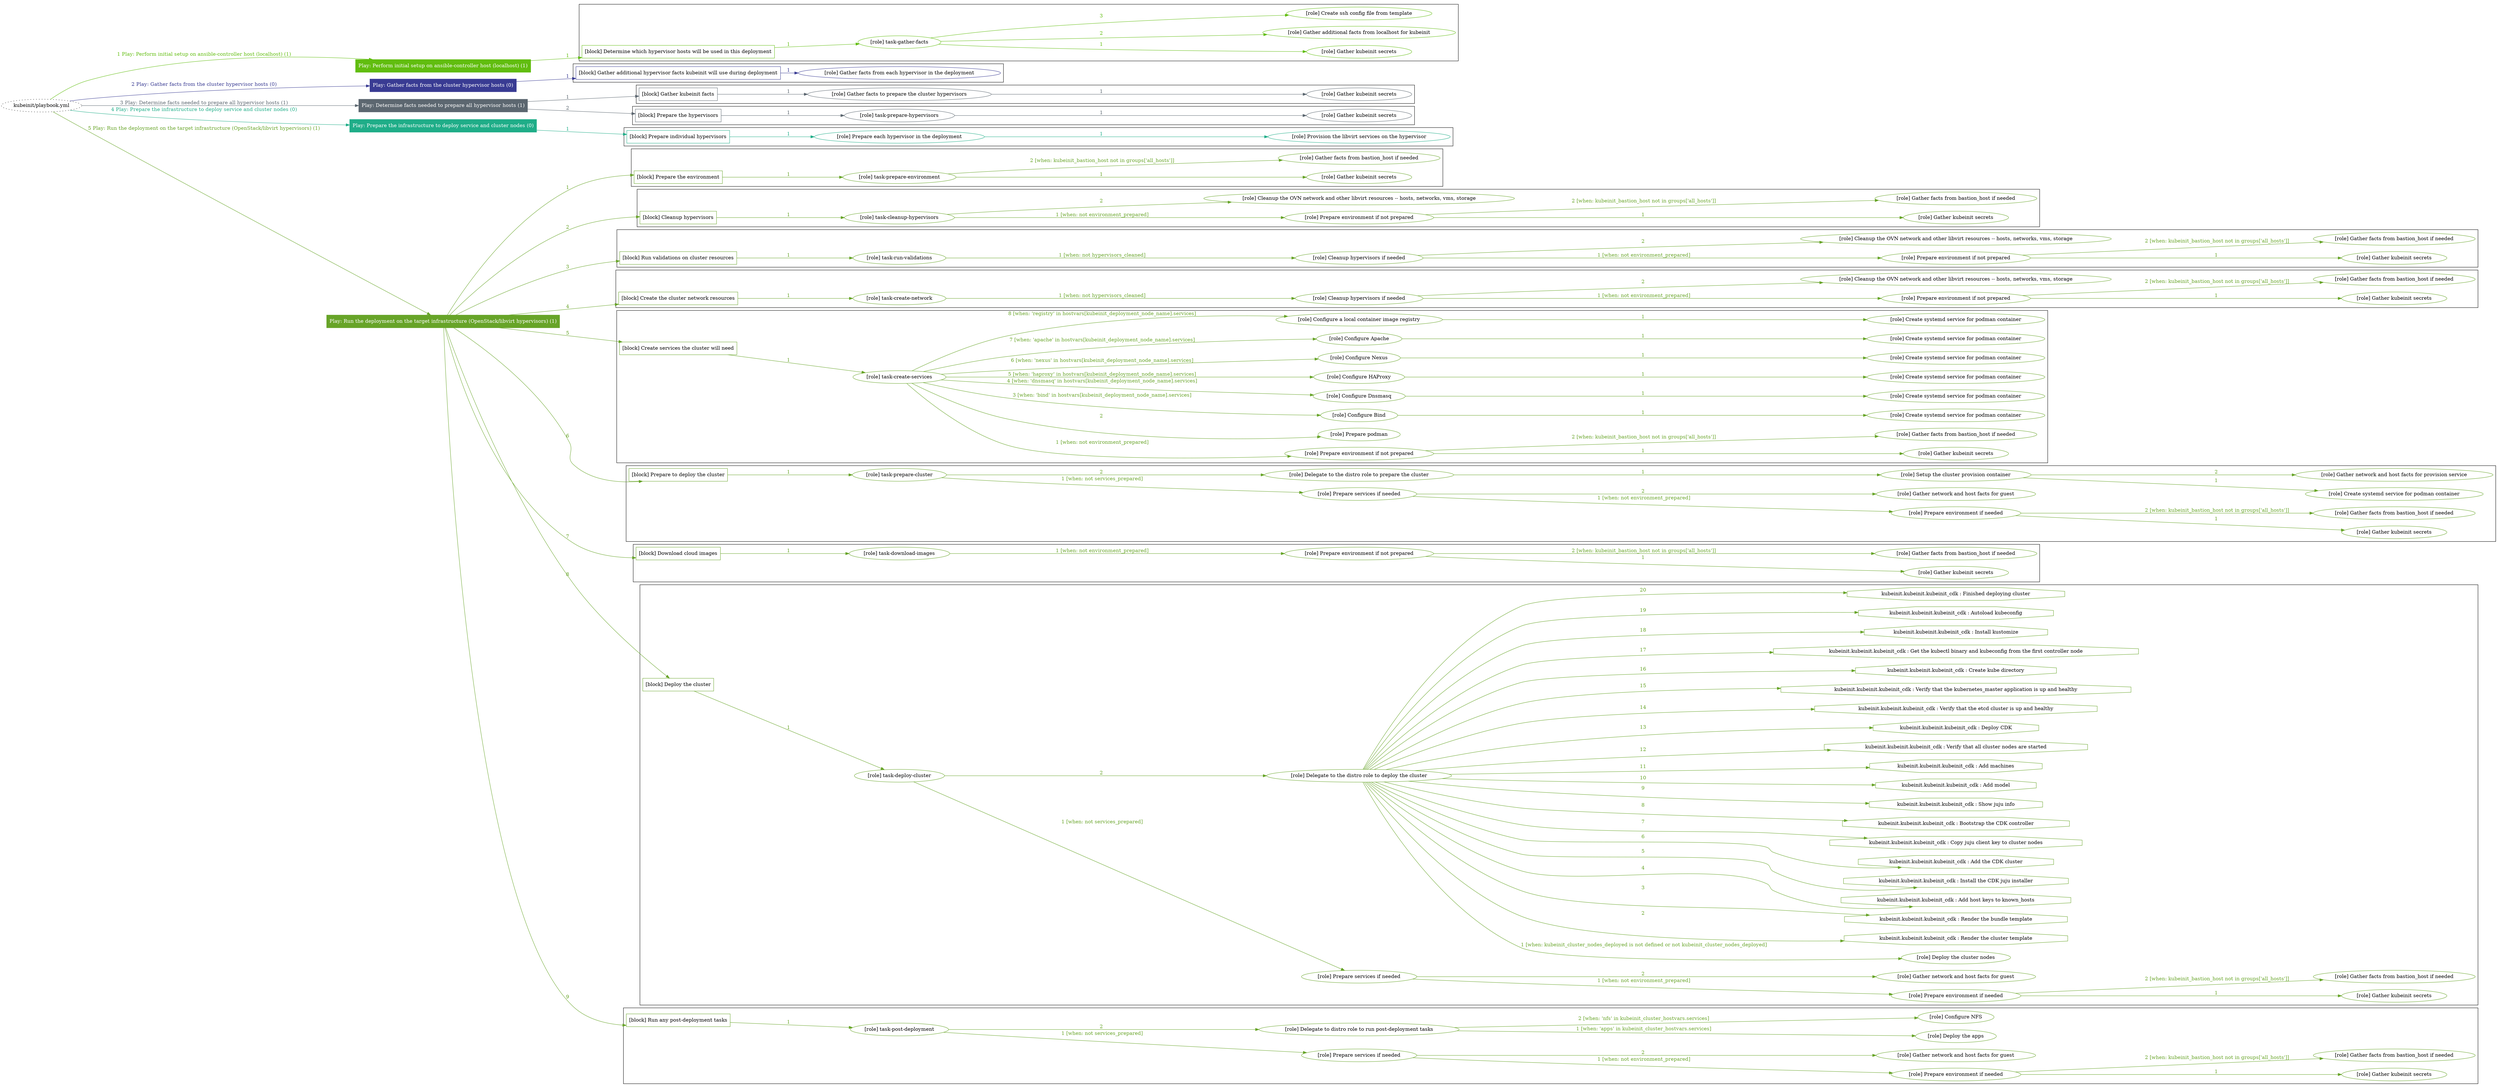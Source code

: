 digraph {
	graph [concentrate=true ordering=in rankdir=LR ratio=fill]
	edge [esep=5 sep=10]
	"kubeinit/playbook.yml" [URL="/home/runner/work/kubeinit/kubeinit/kubeinit/playbook.yml" id=playbook_b1f482ca style=dotted]
	"kubeinit/playbook.yml" -> play_529b85e9 [label="1 Play: Perform initial setup on ansible-controller host (localhost) (1)" color="#61bd0f" fontcolor="#61bd0f" id=edge_play_529b85e9 labeltooltip="1 Play: Perform initial setup on ansible-controller host (localhost) (1)" tooltip="1 Play: Perform initial setup on ansible-controller host (localhost) (1)"]
	subgraph "Play: Perform initial setup on ansible-controller host (localhost) (1)" {
		play_529b85e9 [label="Play: Perform initial setup on ansible-controller host (localhost) (1)" URL="/home/runner/work/kubeinit/kubeinit/kubeinit/playbook.yml" color="#61bd0f" fontcolor="#ffffff" id=play_529b85e9 shape=box style=filled tooltip=localhost]
		play_529b85e9 -> block_c9a9279d [label=1 color="#61bd0f" fontcolor="#61bd0f" id=edge_block_c9a9279d labeltooltip=1 tooltip=1]
		subgraph cluster_block_c9a9279d {
			block_c9a9279d [label="[block] Determine which hypervisor hosts will be used in this deployment" URL="/home/runner/work/kubeinit/kubeinit/kubeinit/playbook.yml" color="#61bd0f" id=block_c9a9279d labeltooltip="Determine which hypervisor hosts will be used in this deployment" shape=box tooltip="Determine which hypervisor hosts will be used in this deployment"]
			block_c9a9279d -> role_b0be522a [label="1 " color="#61bd0f" fontcolor="#61bd0f" id=edge_role_b0be522a labeltooltip="1 " tooltip="1 "]
			subgraph "task-gather-facts" {
				role_b0be522a [label="[role] task-gather-facts" URL="/home/runner/work/kubeinit/kubeinit/kubeinit/playbook.yml" color="#61bd0f" id=role_b0be522a tooltip="task-gather-facts"]
				role_b0be522a -> role_a48fb7fd [label="1 " color="#61bd0f" fontcolor="#61bd0f" id=edge_role_a48fb7fd labeltooltip="1 " tooltip="1 "]
				subgraph "Gather kubeinit secrets" {
					role_a48fb7fd [label="[role] Gather kubeinit secrets" URL="/home/runner/.ansible/collections/ansible_collections/kubeinit/kubeinit/roles/kubeinit_prepare/tasks/build_hypervisors_group.yml" color="#61bd0f" id=role_a48fb7fd tooltip="Gather kubeinit secrets"]
				}
				role_b0be522a -> role_1f427f35 [label="2 " color="#61bd0f" fontcolor="#61bd0f" id=edge_role_1f427f35 labeltooltip="2 " tooltip="2 "]
				subgraph "Gather additional facts from localhost for kubeinit" {
					role_1f427f35 [label="[role] Gather additional facts from localhost for kubeinit" URL="/home/runner/.ansible/collections/ansible_collections/kubeinit/kubeinit/roles/kubeinit_prepare/tasks/build_hypervisors_group.yml" color="#61bd0f" id=role_1f427f35 tooltip="Gather additional facts from localhost for kubeinit"]
				}
				role_b0be522a -> role_d031fb3b [label="3 " color="#61bd0f" fontcolor="#61bd0f" id=edge_role_d031fb3b labeltooltip="3 " tooltip="3 "]
				subgraph "Create ssh config file from template" {
					role_d031fb3b [label="[role] Create ssh config file from template" URL="/home/runner/.ansible/collections/ansible_collections/kubeinit/kubeinit/roles/kubeinit_prepare/tasks/build_hypervisors_group.yml" color="#61bd0f" id=role_d031fb3b tooltip="Create ssh config file from template"]
				}
			}
		}
	}
	"kubeinit/playbook.yml" -> play_37541278 [label="2 Play: Gather facts from the cluster hypervisor hosts (0)" color="#393b93" fontcolor="#393b93" id=edge_play_37541278 labeltooltip="2 Play: Gather facts from the cluster hypervisor hosts (0)" tooltip="2 Play: Gather facts from the cluster hypervisor hosts (0)"]
	subgraph "Play: Gather facts from the cluster hypervisor hosts (0)" {
		play_37541278 [label="Play: Gather facts from the cluster hypervisor hosts (0)" URL="/home/runner/work/kubeinit/kubeinit/kubeinit/playbook.yml" color="#393b93" fontcolor="#ffffff" id=play_37541278 shape=box style=filled tooltip="Play: Gather facts from the cluster hypervisor hosts (0)"]
		play_37541278 -> block_1da2644d [label=1 color="#393b93" fontcolor="#393b93" id=edge_block_1da2644d labeltooltip=1 tooltip=1]
		subgraph cluster_block_1da2644d {
			block_1da2644d [label="[block] Gather additional hypervisor facts kubeinit will use during deployment" URL="/home/runner/work/kubeinit/kubeinit/kubeinit/playbook.yml" color="#393b93" id=block_1da2644d labeltooltip="Gather additional hypervisor facts kubeinit will use during deployment" shape=box tooltip="Gather additional hypervisor facts kubeinit will use during deployment"]
			block_1da2644d -> role_ff528b87 [label="1 " color="#393b93" fontcolor="#393b93" id=edge_role_ff528b87 labeltooltip="1 " tooltip="1 "]
			subgraph "Gather facts from each hypervisor in the deployment" {
				role_ff528b87 [label="[role] Gather facts from each hypervisor in the deployment" URL="/home/runner/work/kubeinit/kubeinit/kubeinit/playbook.yml" color="#393b93" id=role_ff528b87 tooltip="Gather facts from each hypervisor in the deployment"]
			}
		}
	}
	"kubeinit/playbook.yml" -> play_90efcd3d [label="3 Play: Determine facts needed to prepare all hypervisor hosts (1)" color="#5c6770" fontcolor="#5c6770" id=edge_play_90efcd3d labeltooltip="3 Play: Determine facts needed to prepare all hypervisor hosts (1)" tooltip="3 Play: Determine facts needed to prepare all hypervisor hosts (1)"]
	subgraph "Play: Determine facts needed to prepare all hypervisor hosts (1)" {
		play_90efcd3d [label="Play: Determine facts needed to prepare all hypervisor hosts (1)" URL="/home/runner/work/kubeinit/kubeinit/kubeinit/playbook.yml" color="#5c6770" fontcolor="#ffffff" id=play_90efcd3d shape=box style=filled tooltip=localhost]
		play_90efcd3d -> block_74c53057 [label=1 color="#5c6770" fontcolor="#5c6770" id=edge_block_74c53057 labeltooltip=1 tooltip=1]
		subgraph cluster_block_74c53057 {
			block_74c53057 [label="[block] Gather kubeinit facts" URL="/home/runner/work/kubeinit/kubeinit/kubeinit/playbook.yml" color="#5c6770" id=block_74c53057 labeltooltip="Gather kubeinit facts" shape=box tooltip="Gather kubeinit facts"]
			block_74c53057 -> role_2ef4ea0a [label="1 " color="#5c6770" fontcolor="#5c6770" id=edge_role_2ef4ea0a labeltooltip="1 " tooltip="1 "]
			subgraph "Gather facts to prepare the cluster hypervisors" {
				role_2ef4ea0a [label="[role] Gather facts to prepare the cluster hypervisors" URL="/home/runner/work/kubeinit/kubeinit/kubeinit/playbook.yml" color="#5c6770" id=role_2ef4ea0a tooltip="Gather facts to prepare the cluster hypervisors"]
				role_2ef4ea0a -> role_bf9423e6 [label="1 " color="#5c6770" fontcolor="#5c6770" id=edge_role_bf9423e6 labeltooltip="1 " tooltip="1 "]
				subgraph "Gather kubeinit secrets" {
					role_bf9423e6 [label="[role] Gather kubeinit secrets" URL="/home/runner/.ansible/collections/ansible_collections/kubeinit/kubeinit/roles/kubeinit_prepare/tasks/gather_kubeinit_facts.yml" color="#5c6770" id=role_bf9423e6 tooltip="Gather kubeinit secrets"]
				}
			}
		}
		play_90efcd3d -> block_f46d2afd [label=2 color="#5c6770" fontcolor="#5c6770" id=edge_block_f46d2afd labeltooltip=2 tooltip=2]
		subgraph cluster_block_f46d2afd {
			block_f46d2afd [label="[block] Prepare the hypervisors" URL="/home/runner/work/kubeinit/kubeinit/kubeinit/playbook.yml" color="#5c6770" id=block_f46d2afd labeltooltip="Prepare the hypervisors" shape=box tooltip="Prepare the hypervisors"]
			block_f46d2afd -> role_92eb8a17 [label="1 " color="#5c6770" fontcolor="#5c6770" id=edge_role_92eb8a17 labeltooltip="1 " tooltip="1 "]
			subgraph "task-prepare-hypervisors" {
				role_92eb8a17 [label="[role] task-prepare-hypervisors" URL="/home/runner/work/kubeinit/kubeinit/kubeinit/playbook.yml" color="#5c6770" id=role_92eb8a17 tooltip="task-prepare-hypervisors"]
				role_92eb8a17 -> role_b67d1624 [label="1 " color="#5c6770" fontcolor="#5c6770" id=edge_role_b67d1624 labeltooltip="1 " tooltip="1 "]
				subgraph "Gather kubeinit secrets" {
					role_b67d1624 [label="[role] Gather kubeinit secrets" URL="/home/runner/.ansible/collections/ansible_collections/kubeinit/kubeinit/roles/kubeinit_prepare/tasks/gather_kubeinit_facts.yml" color="#5c6770" id=role_b67d1624 tooltip="Gather kubeinit secrets"]
				}
			}
		}
	}
	"kubeinit/playbook.yml" -> play_0de78743 [label="4 Play: Prepare the infrastructure to deploy service and cluster nodes (0)" color="#1fad88" fontcolor="#1fad88" id=edge_play_0de78743 labeltooltip="4 Play: Prepare the infrastructure to deploy service and cluster nodes (0)" tooltip="4 Play: Prepare the infrastructure to deploy service and cluster nodes (0)"]
	subgraph "Play: Prepare the infrastructure to deploy service and cluster nodes (0)" {
		play_0de78743 [label="Play: Prepare the infrastructure to deploy service and cluster nodes (0)" URL="/home/runner/work/kubeinit/kubeinit/kubeinit/playbook.yml" color="#1fad88" fontcolor="#ffffff" id=play_0de78743 shape=box style=filled tooltip="Play: Prepare the infrastructure to deploy service and cluster nodes (0)"]
		play_0de78743 -> block_9f61c01e [label=1 color="#1fad88" fontcolor="#1fad88" id=edge_block_9f61c01e labeltooltip=1 tooltip=1]
		subgraph cluster_block_9f61c01e {
			block_9f61c01e [label="[block] Prepare individual hypervisors" URL="/home/runner/work/kubeinit/kubeinit/kubeinit/playbook.yml" color="#1fad88" id=block_9f61c01e labeltooltip="Prepare individual hypervisors" shape=box tooltip="Prepare individual hypervisors"]
			block_9f61c01e -> role_8a307eeb [label="1 " color="#1fad88" fontcolor="#1fad88" id=edge_role_8a307eeb labeltooltip="1 " tooltip="1 "]
			subgraph "Prepare each hypervisor in the deployment" {
				role_8a307eeb [label="[role] Prepare each hypervisor in the deployment" URL="/home/runner/work/kubeinit/kubeinit/kubeinit/playbook.yml" color="#1fad88" id=role_8a307eeb tooltip="Prepare each hypervisor in the deployment"]
				role_8a307eeb -> role_68dceb8c [label="1 " color="#1fad88" fontcolor="#1fad88" id=edge_role_68dceb8c labeltooltip="1 " tooltip="1 "]
				subgraph "Provision the libvirt services on the hypervisor" {
					role_68dceb8c [label="[role] Provision the libvirt services on the hypervisor" URL="/home/runner/.ansible/collections/ansible_collections/kubeinit/kubeinit/roles/kubeinit_prepare/tasks/prepare_hypervisor.yml" color="#1fad88" id=role_68dceb8c tooltip="Provision the libvirt services on the hypervisor"]
				}
			}
		}
	}
	"kubeinit/playbook.yml" -> play_35aad659 [label="5 Play: Run the deployment on the target infrastructure (OpenStack/libvirt hypervisors) (1)" color="#67a428" fontcolor="#67a428" id=edge_play_35aad659 labeltooltip="5 Play: Run the deployment on the target infrastructure (OpenStack/libvirt hypervisors) (1)" tooltip="5 Play: Run the deployment on the target infrastructure (OpenStack/libvirt hypervisors) (1)"]
	subgraph "Play: Run the deployment on the target infrastructure (OpenStack/libvirt hypervisors) (1)" {
		play_35aad659 [label="Play: Run the deployment on the target infrastructure (OpenStack/libvirt hypervisors) (1)" URL="/home/runner/work/kubeinit/kubeinit/kubeinit/playbook.yml" color="#67a428" fontcolor="#ffffff" id=play_35aad659 shape=box style=filled tooltip=localhost]
		play_35aad659 -> block_08a2ca74 [label=1 color="#67a428" fontcolor="#67a428" id=edge_block_08a2ca74 labeltooltip=1 tooltip=1]
		subgraph cluster_block_08a2ca74 {
			block_08a2ca74 [label="[block] Prepare the environment" URL="/home/runner/work/kubeinit/kubeinit/kubeinit/playbook.yml" color="#67a428" id=block_08a2ca74 labeltooltip="Prepare the environment" shape=box tooltip="Prepare the environment"]
			block_08a2ca74 -> role_e4f06efc [label="1 " color="#67a428" fontcolor="#67a428" id=edge_role_e4f06efc labeltooltip="1 " tooltip="1 "]
			subgraph "task-prepare-environment" {
				role_e4f06efc [label="[role] task-prepare-environment" URL="/home/runner/work/kubeinit/kubeinit/kubeinit/playbook.yml" color="#67a428" id=role_e4f06efc tooltip="task-prepare-environment"]
				role_e4f06efc -> role_d631bd74 [label="1 " color="#67a428" fontcolor="#67a428" id=edge_role_d631bd74 labeltooltip="1 " tooltip="1 "]
				subgraph "Gather kubeinit secrets" {
					role_d631bd74 [label="[role] Gather kubeinit secrets" URL="/home/runner/.ansible/collections/ansible_collections/kubeinit/kubeinit/roles/kubeinit_prepare/tasks/gather_kubeinit_facts.yml" color="#67a428" id=role_d631bd74 tooltip="Gather kubeinit secrets"]
				}
				role_e4f06efc -> role_3037a48d [label="2 [when: kubeinit_bastion_host not in groups['all_hosts']]" color="#67a428" fontcolor="#67a428" id=edge_role_3037a48d labeltooltip="2 [when: kubeinit_bastion_host not in groups['all_hosts']]" tooltip="2 [when: kubeinit_bastion_host not in groups['all_hosts']]"]
				subgraph "Gather facts from bastion_host if needed" {
					role_3037a48d [label="[role] Gather facts from bastion_host if needed" URL="/home/runner/.ansible/collections/ansible_collections/kubeinit/kubeinit/roles/kubeinit_prepare/tasks/main.yml" color="#67a428" id=role_3037a48d tooltip="Gather facts from bastion_host if needed"]
				}
			}
		}
		play_35aad659 -> block_6735f17d [label=2 color="#67a428" fontcolor="#67a428" id=edge_block_6735f17d labeltooltip=2 tooltip=2]
		subgraph cluster_block_6735f17d {
			block_6735f17d [label="[block] Cleanup hypervisors" URL="/home/runner/work/kubeinit/kubeinit/kubeinit/playbook.yml" color="#67a428" id=block_6735f17d labeltooltip="Cleanup hypervisors" shape=box tooltip="Cleanup hypervisors"]
			block_6735f17d -> role_2b2150d5 [label="1 " color="#67a428" fontcolor="#67a428" id=edge_role_2b2150d5 labeltooltip="1 " tooltip="1 "]
			subgraph "task-cleanup-hypervisors" {
				role_2b2150d5 [label="[role] task-cleanup-hypervisors" URL="/home/runner/work/kubeinit/kubeinit/kubeinit/playbook.yml" color="#67a428" id=role_2b2150d5 tooltip="task-cleanup-hypervisors"]
				role_2b2150d5 -> role_3216d32f [label="1 [when: not environment_prepared]" color="#67a428" fontcolor="#67a428" id=edge_role_3216d32f labeltooltip="1 [when: not environment_prepared]" tooltip="1 [when: not environment_prepared]"]
				subgraph "Prepare environment if not prepared" {
					role_3216d32f [label="[role] Prepare environment if not prepared" URL="/home/runner/.ansible/collections/ansible_collections/kubeinit/kubeinit/roles/kubeinit_libvirt/tasks/cleanup_hypervisors.yml" color="#67a428" id=role_3216d32f tooltip="Prepare environment if not prepared"]
					role_3216d32f -> role_11c676b5 [label="1 " color="#67a428" fontcolor="#67a428" id=edge_role_11c676b5 labeltooltip="1 " tooltip="1 "]
					subgraph "Gather kubeinit secrets" {
						role_11c676b5 [label="[role] Gather kubeinit secrets" URL="/home/runner/.ansible/collections/ansible_collections/kubeinit/kubeinit/roles/kubeinit_prepare/tasks/gather_kubeinit_facts.yml" color="#67a428" id=role_11c676b5 tooltip="Gather kubeinit secrets"]
					}
					role_3216d32f -> role_ecde0081 [label="2 [when: kubeinit_bastion_host not in groups['all_hosts']]" color="#67a428" fontcolor="#67a428" id=edge_role_ecde0081 labeltooltip="2 [when: kubeinit_bastion_host not in groups['all_hosts']]" tooltip="2 [when: kubeinit_bastion_host not in groups['all_hosts']]"]
					subgraph "Gather facts from bastion_host if needed" {
						role_ecde0081 [label="[role] Gather facts from bastion_host if needed" URL="/home/runner/.ansible/collections/ansible_collections/kubeinit/kubeinit/roles/kubeinit_prepare/tasks/main.yml" color="#67a428" id=role_ecde0081 tooltip="Gather facts from bastion_host if needed"]
					}
				}
				role_2b2150d5 -> role_2e9f95d7 [label="2 " color="#67a428" fontcolor="#67a428" id=edge_role_2e9f95d7 labeltooltip="2 " tooltip="2 "]
				subgraph "Cleanup the OVN network and other libvirt resources -- hosts, networks, vms, storage" {
					role_2e9f95d7 [label="[role] Cleanup the OVN network and other libvirt resources -- hosts, networks, vms, storage" URL="/home/runner/.ansible/collections/ansible_collections/kubeinit/kubeinit/roles/kubeinit_libvirt/tasks/cleanup_hypervisors.yml" color="#67a428" id=role_2e9f95d7 tooltip="Cleanup the OVN network and other libvirt resources -- hosts, networks, vms, storage"]
				}
			}
		}
		play_35aad659 -> block_74ad3c52 [label=3 color="#67a428" fontcolor="#67a428" id=edge_block_74ad3c52 labeltooltip=3 tooltip=3]
		subgraph cluster_block_74ad3c52 {
			block_74ad3c52 [label="[block] Run validations on cluster resources" URL="/home/runner/work/kubeinit/kubeinit/kubeinit/playbook.yml" color="#67a428" id=block_74ad3c52 labeltooltip="Run validations on cluster resources" shape=box tooltip="Run validations on cluster resources"]
			block_74ad3c52 -> role_170830a4 [label="1 " color="#67a428" fontcolor="#67a428" id=edge_role_170830a4 labeltooltip="1 " tooltip="1 "]
			subgraph "task-run-validations" {
				role_170830a4 [label="[role] task-run-validations" URL="/home/runner/work/kubeinit/kubeinit/kubeinit/playbook.yml" color="#67a428" id=role_170830a4 tooltip="task-run-validations"]
				role_170830a4 -> role_7661c95a [label="1 [when: not hypervisors_cleaned]" color="#67a428" fontcolor="#67a428" id=edge_role_7661c95a labeltooltip="1 [when: not hypervisors_cleaned]" tooltip="1 [when: not hypervisors_cleaned]"]
				subgraph "Cleanup hypervisors if needed" {
					role_7661c95a [label="[role] Cleanup hypervisors if needed" URL="/home/runner/.ansible/collections/ansible_collections/kubeinit/kubeinit/roles/kubeinit_validations/tasks/main.yml" color="#67a428" id=role_7661c95a tooltip="Cleanup hypervisors if needed"]
					role_7661c95a -> role_c2fa5857 [label="1 [when: not environment_prepared]" color="#67a428" fontcolor="#67a428" id=edge_role_c2fa5857 labeltooltip="1 [when: not environment_prepared]" tooltip="1 [when: not environment_prepared]"]
					subgraph "Prepare environment if not prepared" {
						role_c2fa5857 [label="[role] Prepare environment if not prepared" URL="/home/runner/.ansible/collections/ansible_collections/kubeinit/kubeinit/roles/kubeinit_libvirt/tasks/cleanup_hypervisors.yml" color="#67a428" id=role_c2fa5857 tooltip="Prepare environment if not prepared"]
						role_c2fa5857 -> role_69290f30 [label="1 " color="#67a428" fontcolor="#67a428" id=edge_role_69290f30 labeltooltip="1 " tooltip="1 "]
						subgraph "Gather kubeinit secrets" {
							role_69290f30 [label="[role] Gather kubeinit secrets" URL="/home/runner/.ansible/collections/ansible_collections/kubeinit/kubeinit/roles/kubeinit_prepare/tasks/gather_kubeinit_facts.yml" color="#67a428" id=role_69290f30 tooltip="Gather kubeinit secrets"]
						}
						role_c2fa5857 -> role_788802f7 [label="2 [when: kubeinit_bastion_host not in groups['all_hosts']]" color="#67a428" fontcolor="#67a428" id=edge_role_788802f7 labeltooltip="2 [when: kubeinit_bastion_host not in groups['all_hosts']]" tooltip="2 [when: kubeinit_bastion_host not in groups['all_hosts']]"]
						subgraph "Gather facts from bastion_host if needed" {
							role_788802f7 [label="[role] Gather facts from bastion_host if needed" URL="/home/runner/.ansible/collections/ansible_collections/kubeinit/kubeinit/roles/kubeinit_prepare/tasks/main.yml" color="#67a428" id=role_788802f7 tooltip="Gather facts from bastion_host if needed"]
						}
					}
					role_7661c95a -> role_ce531793 [label="2 " color="#67a428" fontcolor="#67a428" id=edge_role_ce531793 labeltooltip="2 " tooltip="2 "]
					subgraph "Cleanup the OVN network and other libvirt resources -- hosts, networks, vms, storage" {
						role_ce531793 [label="[role] Cleanup the OVN network and other libvirt resources -- hosts, networks, vms, storage" URL="/home/runner/.ansible/collections/ansible_collections/kubeinit/kubeinit/roles/kubeinit_libvirt/tasks/cleanup_hypervisors.yml" color="#67a428" id=role_ce531793 tooltip="Cleanup the OVN network and other libvirt resources -- hosts, networks, vms, storage"]
					}
				}
			}
		}
		play_35aad659 -> block_16f76602 [label=4 color="#67a428" fontcolor="#67a428" id=edge_block_16f76602 labeltooltip=4 tooltip=4]
		subgraph cluster_block_16f76602 {
			block_16f76602 [label="[block] Create the cluster network resources" URL="/home/runner/work/kubeinit/kubeinit/kubeinit/playbook.yml" color="#67a428" id=block_16f76602 labeltooltip="Create the cluster network resources" shape=box tooltip="Create the cluster network resources"]
			block_16f76602 -> role_f29ab6e7 [label="1 " color="#67a428" fontcolor="#67a428" id=edge_role_f29ab6e7 labeltooltip="1 " tooltip="1 "]
			subgraph "task-create-network" {
				role_f29ab6e7 [label="[role] task-create-network" URL="/home/runner/work/kubeinit/kubeinit/kubeinit/playbook.yml" color="#67a428" id=role_f29ab6e7 tooltip="task-create-network"]
				role_f29ab6e7 -> role_02deb5b9 [label="1 [when: not hypervisors_cleaned]" color="#67a428" fontcolor="#67a428" id=edge_role_02deb5b9 labeltooltip="1 [when: not hypervisors_cleaned]" tooltip="1 [when: not hypervisors_cleaned]"]
				subgraph "Cleanup hypervisors if needed" {
					role_02deb5b9 [label="[role] Cleanup hypervisors if needed" URL="/home/runner/.ansible/collections/ansible_collections/kubeinit/kubeinit/roles/kubeinit_libvirt/tasks/create_network.yml" color="#67a428" id=role_02deb5b9 tooltip="Cleanup hypervisors if needed"]
					role_02deb5b9 -> role_0451feb0 [label="1 [when: not environment_prepared]" color="#67a428" fontcolor="#67a428" id=edge_role_0451feb0 labeltooltip="1 [when: not environment_prepared]" tooltip="1 [when: not environment_prepared]"]
					subgraph "Prepare environment if not prepared" {
						role_0451feb0 [label="[role] Prepare environment if not prepared" URL="/home/runner/.ansible/collections/ansible_collections/kubeinit/kubeinit/roles/kubeinit_libvirt/tasks/cleanup_hypervisors.yml" color="#67a428" id=role_0451feb0 tooltip="Prepare environment if not prepared"]
						role_0451feb0 -> role_262a1a42 [label="1 " color="#67a428" fontcolor="#67a428" id=edge_role_262a1a42 labeltooltip="1 " tooltip="1 "]
						subgraph "Gather kubeinit secrets" {
							role_262a1a42 [label="[role] Gather kubeinit secrets" URL="/home/runner/.ansible/collections/ansible_collections/kubeinit/kubeinit/roles/kubeinit_prepare/tasks/gather_kubeinit_facts.yml" color="#67a428" id=role_262a1a42 tooltip="Gather kubeinit secrets"]
						}
						role_0451feb0 -> role_9540198b [label="2 [when: kubeinit_bastion_host not in groups['all_hosts']]" color="#67a428" fontcolor="#67a428" id=edge_role_9540198b labeltooltip="2 [when: kubeinit_bastion_host not in groups['all_hosts']]" tooltip="2 [when: kubeinit_bastion_host not in groups['all_hosts']]"]
						subgraph "Gather facts from bastion_host if needed" {
							role_9540198b [label="[role] Gather facts from bastion_host if needed" URL="/home/runner/.ansible/collections/ansible_collections/kubeinit/kubeinit/roles/kubeinit_prepare/tasks/main.yml" color="#67a428" id=role_9540198b tooltip="Gather facts from bastion_host if needed"]
						}
					}
					role_02deb5b9 -> role_fece3ad2 [label="2 " color="#67a428" fontcolor="#67a428" id=edge_role_fece3ad2 labeltooltip="2 " tooltip="2 "]
					subgraph "Cleanup the OVN network and other libvirt resources -- hosts, networks, vms, storage" {
						role_fece3ad2 [label="[role] Cleanup the OVN network and other libvirt resources -- hosts, networks, vms, storage" URL="/home/runner/.ansible/collections/ansible_collections/kubeinit/kubeinit/roles/kubeinit_libvirt/tasks/cleanup_hypervisors.yml" color="#67a428" id=role_fece3ad2 tooltip="Cleanup the OVN network and other libvirt resources -- hosts, networks, vms, storage"]
					}
				}
			}
		}
		play_35aad659 -> block_c7767272 [label=5 color="#67a428" fontcolor="#67a428" id=edge_block_c7767272 labeltooltip=5 tooltip=5]
		subgraph cluster_block_c7767272 {
			block_c7767272 [label="[block] Create services the cluster will need" URL="/home/runner/work/kubeinit/kubeinit/kubeinit/playbook.yml" color="#67a428" id=block_c7767272 labeltooltip="Create services the cluster will need" shape=box tooltip="Create services the cluster will need"]
			block_c7767272 -> role_5261d73a [label="1 " color="#67a428" fontcolor="#67a428" id=edge_role_5261d73a labeltooltip="1 " tooltip="1 "]
			subgraph "task-create-services" {
				role_5261d73a [label="[role] task-create-services" URL="/home/runner/work/kubeinit/kubeinit/kubeinit/playbook.yml" color="#67a428" id=role_5261d73a tooltip="task-create-services"]
				role_5261d73a -> role_2c3f92c4 [label="1 [when: not environment_prepared]" color="#67a428" fontcolor="#67a428" id=edge_role_2c3f92c4 labeltooltip="1 [when: not environment_prepared]" tooltip="1 [when: not environment_prepared]"]
				subgraph "Prepare environment if not prepared" {
					role_2c3f92c4 [label="[role] Prepare environment if not prepared" URL="/home/runner/.ansible/collections/ansible_collections/kubeinit/kubeinit/roles/kubeinit_services/tasks/main.yml" color="#67a428" id=role_2c3f92c4 tooltip="Prepare environment if not prepared"]
					role_2c3f92c4 -> role_137c9fbf [label="1 " color="#67a428" fontcolor="#67a428" id=edge_role_137c9fbf labeltooltip="1 " tooltip="1 "]
					subgraph "Gather kubeinit secrets" {
						role_137c9fbf [label="[role] Gather kubeinit secrets" URL="/home/runner/.ansible/collections/ansible_collections/kubeinit/kubeinit/roles/kubeinit_prepare/tasks/gather_kubeinit_facts.yml" color="#67a428" id=role_137c9fbf tooltip="Gather kubeinit secrets"]
					}
					role_2c3f92c4 -> role_a92f6916 [label="2 [when: kubeinit_bastion_host not in groups['all_hosts']]" color="#67a428" fontcolor="#67a428" id=edge_role_a92f6916 labeltooltip="2 [when: kubeinit_bastion_host not in groups['all_hosts']]" tooltip="2 [when: kubeinit_bastion_host not in groups['all_hosts']]"]
					subgraph "Gather facts from bastion_host if needed" {
						role_a92f6916 [label="[role] Gather facts from bastion_host if needed" URL="/home/runner/.ansible/collections/ansible_collections/kubeinit/kubeinit/roles/kubeinit_prepare/tasks/main.yml" color="#67a428" id=role_a92f6916 tooltip="Gather facts from bastion_host if needed"]
					}
				}
				role_5261d73a -> role_737ce77f [label="2 " color="#67a428" fontcolor="#67a428" id=edge_role_737ce77f labeltooltip="2 " tooltip="2 "]
				subgraph "Prepare podman" {
					role_737ce77f [label="[role] Prepare podman" URL="/home/runner/.ansible/collections/ansible_collections/kubeinit/kubeinit/roles/kubeinit_services/tasks/00_create_service_pod.yml" color="#67a428" id=role_737ce77f tooltip="Prepare podman"]
				}
				role_5261d73a -> role_f81e51c0 [label="3 [when: 'bind' in hostvars[kubeinit_deployment_node_name].services]" color="#67a428" fontcolor="#67a428" id=edge_role_f81e51c0 labeltooltip="3 [when: 'bind' in hostvars[kubeinit_deployment_node_name].services]" tooltip="3 [when: 'bind' in hostvars[kubeinit_deployment_node_name].services]"]
				subgraph "Configure Bind" {
					role_f81e51c0 [label="[role] Configure Bind" URL="/home/runner/.ansible/collections/ansible_collections/kubeinit/kubeinit/roles/kubeinit_services/tasks/start_services_containers.yml" color="#67a428" id=role_f81e51c0 tooltip="Configure Bind"]
					role_f81e51c0 -> role_1d417e92 [label="1 " color="#67a428" fontcolor="#67a428" id=edge_role_1d417e92 labeltooltip="1 " tooltip="1 "]
					subgraph "Create systemd service for podman container" {
						role_1d417e92 [label="[role] Create systemd service for podman container" URL="/home/runner/.ansible/collections/ansible_collections/kubeinit/kubeinit/roles/kubeinit_bind/tasks/main.yml" color="#67a428" id=role_1d417e92 tooltip="Create systemd service for podman container"]
					}
				}
				role_5261d73a -> role_ae22930d [label="4 [when: 'dnsmasq' in hostvars[kubeinit_deployment_node_name].services]" color="#67a428" fontcolor="#67a428" id=edge_role_ae22930d labeltooltip="4 [when: 'dnsmasq' in hostvars[kubeinit_deployment_node_name].services]" tooltip="4 [when: 'dnsmasq' in hostvars[kubeinit_deployment_node_name].services]"]
				subgraph "Configure Dnsmasq" {
					role_ae22930d [label="[role] Configure Dnsmasq" URL="/home/runner/.ansible/collections/ansible_collections/kubeinit/kubeinit/roles/kubeinit_services/tasks/start_services_containers.yml" color="#67a428" id=role_ae22930d tooltip="Configure Dnsmasq"]
					role_ae22930d -> role_a7ba0f63 [label="1 " color="#67a428" fontcolor="#67a428" id=edge_role_a7ba0f63 labeltooltip="1 " tooltip="1 "]
					subgraph "Create systemd service for podman container" {
						role_a7ba0f63 [label="[role] Create systemd service for podman container" URL="/home/runner/.ansible/collections/ansible_collections/kubeinit/kubeinit/roles/kubeinit_dnsmasq/tasks/main.yml" color="#67a428" id=role_a7ba0f63 tooltip="Create systemd service for podman container"]
					}
				}
				role_5261d73a -> role_cb2e1500 [label="5 [when: 'haproxy' in hostvars[kubeinit_deployment_node_name].services]" color="#67a428" fontcolor="#67a428" id=edge_role_cb2e1500 labeltooltip="5 [when: 'haproxy' in hostvars[kubeinit_deployment_node_name].services]" tooltip="5 [when: 'haproxy' in hostvars[kubeinit_deployment_node_name].services]"]
				subgraph "Configure HAProxy" {
					role_cb2e1500 [label="[role] Configure HAProxy" URL="/home/runner/.ansible/collections/ansible_collections/kubeinit/kubeinit/roles/kubeinit_services/tasks/start_services_containers.yml" color="#67a428" id=role_cb2e1500 tooltip="Configure HAProxy"]
					role_cb2e1500 -> role_ce746696 [label="1 " color="#67a428" fontcolor="#67a428" id=edge_role_ce746696 labeltooltip="1 " tooltip="1 "]
					subgraph "Create systemd service for podman container" {
						role_ce746696 [label="[role] Create systemd service for podman container" URL="/home/runner/.ansible/collections/ansible_collections/kubeinit/kubeinit/roles/kubeinit_haproxy/tasks/main.yml" color="#67a428" id=role_ce746696 tooltip="Create systemd service for podman container"]
					}
				}
				role_5261d73a -> role_5ca498a6 [label="6 [when: 'nexus' in hostvars[kubeinit_deployment_node_name].services]" color="#67a428" fontcolor="#67a428" id=edge_role_5ca498a6 labeltooltip="6 [when: 'nexus' in hostvars[kubeinit_deployment_node_name].services]" tooltip="6 [when: 'nexus' in hostvars[kubeinit_deployment_node_name].services]"]
				subgraph "Configure Nexus" {
					role_5ca498a6 [label="[role] Configure Nexus" URL="/home/runner/.ansible/collections/ansible_collections/kubeinit/kubeinit/roles/kubeinit_services/tasks/start_services_containers.yml" color="#67a428" id=role_5ca498a6 tooltip="Configure Nexus"]
					role_5ca498a6 -> role_daab7d12 [label="1 " color="#67a428" fontcolor="#67a428" id=edge_role_daab7d12 labeltooltip="1 " tooltip="1 "]
					subgraph "Create systemd service for podman container" {
						role_daab7d12 [label="[role] Create systemd service for podman container" URL="/home/runner/.ansible/collections/ansible_collections/kubeinit/kubeinit/roles/kubeinit_nexus/tasks/main.yml" color="#67a428" id=role_daab7d12 tooltip="Create systemd service for podman container"]
					}
				}
				role_5261d73a -> role_2b60c507 [label="7 [when: 'apache' in hostvars[kubeinit_deployment_node_name].services]" color="#67a428" fontcolor="#67a428" id=edge_role_2b60c507 labeltooltip="7 [when: 'apache' in hostvars[kubeinit_deployment_node_name].services]" tooltip="7 [when: 'apache' in hostvars[kubeinit_deployment_node_name].services]"]
				subgraph "Configure Apache" {
					role_2b60c507 [label="[role] Configure Apache" URL="/home/runner/.ansible/collections/ansible_collections/kubeinit/kubeinit/roles/kubeinit_services/tasks/start_services_containers.yml" color="#67a428" id=role_2b60c507 tooltip="Configure Apache"]
					role_2b60c507 -> role_f383beda [label="1 " color="#67a428" fontcolor="#67a428" id=edge_role_f383beda labeltooltip="1 " tooltip="1 "]
					subgraph "Create systemd service for podman container" {
						role_f383beda [label="[role] Create systemd service for podman container" URL="/home/runner/.ansible/collections/ansible_collections/kubeinit/kubeinit/roles/kubeinit_apache/tasks/main.yml" color="#67a428" id=role_f383beda tooltip="Create systemd service for podman container"]
					}
				}
				role_5261d73a -> role_6cfb44e0 [label="8 [when: 'registry' in hostvars[kubeinit_deployment_node_name].services]" color="#67a428" fontcolor="#67a428" id=edge_role_6cfb44e0 labeltooltip="8 [when: 'registry' in hostvars[kubeinit_deployment_node_name].services]" tooltip="8 [when: 'registry' in hostvars[kubeinit_deployment_node_name].services]"]
				subgraph "Configure a local container image registry" {
					role_6cfb44e0 [label="[role] Configure a local container image registry" URL="/home/runner/.ansible/collections/ansible_collections/kubeinit/kubeinit/roles/kubeinit_services/tasks/start_services_containers.yml" color="#67a428" id=role_6cfb44e0 tooltip="Configure a local container image registry"]
					role_6cfb44e0 -> role_c79d8b4c [label="1 " color="#67a428" fontcolor="#67a428" id=edge_role_c79d8b4c labeltooltip="1 " tooltip="1 "]
					subgraph "Create systemd service for podman container" {
						role_c79d8b4c [label="[role] Create systemd service for podman container" URL="/home/runner/.ansible/collections/ansible_collections/kubeinit/kubeinit/roles/kubeinit_registry/tasks/main.yml" color="#67a428" id=role_c79d8b4c tooltip="Create systemd service for podman container"]
					}
				}
			}
		}
		play_35aad659 -> block_65676f52 [label=6 color="#67a428" fontcolor="#67a428" id=edge_block_65676f52 labeltooltip=6 tooltip=6]
		subgraph cluster_block_65676f52 {
			block_65676f52 [label="[block] Prepare to deploy the cluster" URL="/home/runner/work/kubeinit/kubeinit/kubeinit/playbook.yml" color="#67a428" id=block_65676f52 labeltooltip="Prepare to deploy the cluster" shape=box tooltip="Prepare to deploy the cluster"]
			block_65676f52 -> role_3f93d163 [label="1 " color="#67a428" fontcolor="#67a428" id=edge_role_3f93d163 labeltooltip="1 " tooltip="1 "]
			subgraph "task-prepare-cluster" {
				role_3f93d163 [label="[role] task-prepare-cluster" URL="/home/runner/work/kubeinit/kubeinit/kubeinit/playbook.yml" color="#67a428" id=role_3f93d163 tooltip="task-prepare-cluster"]
				role_3f93d163 -> role_c2c1e5c8 [label="1 [when: not services_prepared]" color="#67a428" fontcolor="#67a428" id=edge_role_c2c1e5c8 labeltooltip="1 [when: not services_prepared]" tooltip="1 [when: not services_prepared]"]
				subgraph "Prepare services if needed" {
					role_c2c1e5c8 [label="[role] Prepare services if needed" URL="/home/runner/.ansible/collections/ansible_collections/kubeinit/kubeinit/roles/kubeinit_prepare/tasks/prepare_cluster.yml" color="#67a428" id=role_c2c1e5c8 tooltip="Prepare services if needed"]
					role_c2c1e5c8 -> role_cde04ddc [label="1 [when: not environment_prepared]" color="#67a428" fontcolor="#67a428" id=edge_role_cde04ddc labeltooltip="1 [when: not environment_prepared]" tooltip="1 [when: not environment_prepared]"]
					subgraph "Prepare environment if needed" {
						role_cde04ddc [label="[role] Prepare environment if needed" URL="/home/runner/.ansible/collections/ansible_collections/kubeinit/kubeinit/roles/kubeinit_services/tasks/prepare_services.yml" color="#67a428" id=role_cde04ddc tooltip="Prepare environment if needed"]
						role_cde04ddc -> role_4462bc85 [label="1 " color="#67a428" fontcolor="#67a428" id=edge_role_4462bc85 labeltooltip="1 " tooltip="1 "]
						subgraph "Gather kubeinit secrets" {
							role_4462bc85 [label="[role] Gather kubeinit secrets" URL="/home/runner/.ansible/collections/ansible_collections/kubeinit/kubeinit/roles/kubeinit_prepare/tasks/gather_kubeinit_facts.yml" color="#67a428" id=role_4462bc85 tooltip="Gather kubeinit secrets"]
						}
						role_cde04ddc -> role_f383bb5c [label="2 [when: kubeinit_bastion_host not in groups['all_hosts']]" color="#67a428" fontcolor="#67a428" id=edge_role_f383bb5c labeltooltip="2 [when: kubeinit_bastion_host not in groups['all_hosts']]" tooltip="2 [when: kubeinit_bastion_host not in groups['all_hosts']]"]
						subgraph "Gather facts from bastion_host if needed" {
							role_f383bb5c [label="[role] Gather facts from bastion_host if needed" URL="/home/runner/.ansible/collections/ansible_collections/kubeinit/kubeinit/roles/kubeinit_prepare/tasks/main.yml" color="#67a428" id=role_f383bb5c tooltip="Gather facts from bastion_host if needed"]
						}
					}
					role_c2c1e5c8 -> role_e69a7a17 [label="2 " color="#67a428" fontcolor="#67a428" id=edge_role_e69a7a17 labeltooltip="2 " tooltip="2 "]
					subgraph "Gather network and host facts for guest" {
						role_e69a7a17 [label="[role] Gather network and host facts for guest" URL="/home/runner/.ansible/collections/ansible_collections/kubeinit/kubeinit/roles/kubeinit_services/tasks/prepare_services.yml" color="#67a428" id=role_e69a7a17 tooltip="Gather network and host facts for guest"]
					}
				}
				role_3f93d163 -> role_8f9b3082 [label="2 " color="#67a428" fontcolor="#67a428" id=edge_role_8f9b3082 labeltooltip="2 " tooltip="2 "]
				subgraph "Delegate to the distro role to prepare the cluster" {
					role_8f9b3082 [label="[role] Delegate to the distro role to prepare the cluster" URL="/home/runner/.ansible/collections/ansible_collections/kubeinit/kubeinit/roles/kubeinit_prepare/tasks/prepare_cluster.yml" color="#67a428" id=role_8f9b3082 tooltip="Delegate to the distro role to prepare the cluster"]
					role_8f9b3082 -> role_65780f8f [label="1 " color="#67a428" fontcolor="#67a428" id=edge_role_65780f8f labeltooltip="1 " tooltip="1 "]
					subgraph "Setup the cluster provision container" {
						role_65780f8f [label="[role] Setup the cluster provision container" URL="/home/runner/.ansible/collections/ansible_collections/kubeinit/kubeinit/roles/kubeinit_cdk/tasks/prepare_cluster.yml" color="#67a428" id=role_65780f8f tooltip="Setup the cluster provision container"]
						role_65780f8f -> role_58996dd2 [label="1 " color="#67a428" fontcolor="#67a428" id=edge_role_58996dd2 labeltooltip="1 " tooltip="1 "]
						subgraph "Create systemd service for podman container" {
							role_58996dd2 [label="[role] Create systemd service for podman container" URL="/home/runner/.ansible/collections/ansible_collections/kubeinit/kubeinit/roles/kubeinit_services/tasks/create_provision_container.yml" color="#67a428" id=role_58996dd2 tooltip="Create systemd service for podman container"]
						}
						role_65780f8f -> role_8eaa8f1f [label="2 " color="#67a428" fontcolor="#67a428" id=edge_role_8eaa8f1f labeltooltip="2 " tooltip="2 "]
						subgraph "Gather network and host facts for provision service" {
							role_8eaa8f1f [label="[role] Gather network and host facts for provision service" URL="/home/runner/.ansible/collections/ansible_collections/kubeinit/kubeinit/roles/kubeinit_services/tasks/create_provision_container.yml" color="#67a428" id=role_8eaa8f1f tooltip="Gather network and host facts for provision service"]
						}
					}
				}
			}
		}
		play_35aad659 -> block_137f16f6 [label=7 color="#67a428" fontcolor="#67a428" id=edge_block_137f16f6 labeltooltip=7 tooltip=7]
		subgraph cluster_block_137f16f6 {
			block_137f16f6 [label="[block] Download cloud images" URL="/home/runner/work/kubeinit/kubeinit/kubeinit/playbook.yml" color="#67a428" id=block_137f16f6 labeltooltip="Download cloud images" shape=box tooltip="Download cloud images"]
			block_137f16f6 -> role_f5f75ecc [label="1 " color="#67a428" fontcolor="#67a428" id=edge_role_f5f75ecc labeltooltip="1 " tooltip="1 "]
			subgraph "task-download-images" {
				role_f5f75ecc [label="[role] task-download-images" URL="/home/runner/work/kubeinit/kubeinit/kubeinit/playbook.yml" color="#67a428" id=role_f5f75ecc tooltip="task-download-images"]
				role_f5f75ecc -> role_1b7f3a06 [label="1 [when: not environment_prepared]" color="#67a428" fontcolor="#67a428" id=edge_role_1b7f3a06 labeltooltip="1 [when: not environment_prepared]" tooltip="1 [when: not environment_prepared]"]
				subgraph "Prepare environment if not prepared" {
					role_1b7f3a06 [label="[role] Prepare environment if not prepared" URL="/home/runner/.ansible/collections/ansible_collections/kubeinit/kubeinit/roles/kubeinit_libvirt/tasks/download_cloud_images.yml" color="#67a428" id=role_1b7f3a06 tooltip="Prepare environment if not prepared"]
					role_1b7f3a06 -> role_81fdbf8a [label="1 " color="#67a428" fontcolor="#67a428" id=edge_role_81fdbf8a labeltooltip="1 " tooltip="1 "]
					subgraph "Gather kubeinit secrets" {
						role_81fdbf8a [label="[role] Gather kubeinit secrets" URL="/home/runner/.ansible/collections/ansible_collections/kubeinit/kubeinit/roles/kubeinit_prepare/tasks/gather_kubeinit_facts.yml" color="#67a428" id=role_81fdbf8a tooltip="Gather kubeinit secrets"]
					}
					role_1b7f3a06 -> role_18f5fef0 [label="2 [when: kubeinit_bastion_host not in groups['all_hosts']]" color="#67a428" fontcolor="#67a428" id=edge_role_18f5fef0 labeltooltip="2 [when: kubeinit_bastion_host not in groups['all_hosts']]" tooltip="2 [when: kubeinit_bastion_host not in groups['all_hosts']]"]
					subgraph "Gather facts from bastion_host if needed" {
						role_18f5fef0 [label="[role] Gather facts from bastion_host if needed" URL="/home/runner/.ansible/collections/ansible_collections/kubeinit/kubeinit/roles/kubeinit_prepare/tasks/main.yml" color="#67a428" id=role_18f5fef0 tooltip="Gather facts from bastion_host if needed"]
					}
				}
			}
		}
		play_35aad659 -> block_208f84f5 [label=8 color="#67a428" fontcolor="#67a428" id=edge_block_208f84f5 labeltooltip=8 tooltip=8]
		subgraph cluster_block_208f84f5 {
			block_208f84f5 [label="[block] Deploy the cluster" URL="/home/runner/work/kubeinit/kubeinit/kubeinit/playbook.yml" color="#67a428" id=block_208f84f5 labeltooltip="Deploy the cluster" shape=box tooltip="Deploy the cluster"]
			block_208f84f5 -> role_8fc8c679 [label="1 " color="#67a428" fontcolor="#67a428" id=edge_role_8fc8c679 labeltooltip="1 " tooltip="1 "]
			subgraph "task-deploy-cluster" {
				role_8fc8c679 [label="[role] task-deploy-cluster" URL="/home/runner/work/kubeinit/kubeinit/kubeinit/playbook.yml" color="#67a428" id=role_8fc8c679 tooltip="task-deploy-cluster"]
				role_8fc8c679 -> role_ecfaf1f1 [label="1 [when: not services_prepared]" color="#67a428" fontcolor="#67a428" id=edge_role_ecfaf1f1 labeltooltip="1 [when: not services_prepared]" tooltip="1 [when: not services_prepared]"]
				subgraph "Prepare services if needed" {
					role_ecfaf1f1 [label="[role] Prepare services if needed" URL="/home/runner/.ansible/collections/ansible_collections/kubeinit/kubeinit/roles/kubeinit_prepare/tasks/deploy_cluster.yml" color="#67a428" id=role_ecfaf1f1 tooltip="Prepare services if needed"]
					role_ecfaf1f1 -> role_607d57c4 [label="1 [when: not environment_prepared]" color="#67a428" fontcolor="#67a428" id=edge_role_607d57c4 labeltooltip="1 [when: not environment_prepared]" tooltip="1 [when: not environment_prepared]"]
					subgraph "Prepare environment if needed" {
						role_607d57c4 [label="[role] Prepare environment if needed" URL="/home/runner/.ansible/collections/ansible_collections/kubeinit/kubeinit/roles/kubeinit_services/tasks/prepare_services.yml" color="#67a428" id=role_607d57c4 tooltip="Prepare environment if needed"]
						role_607d57c4 -> role_e86e31b5 [label="1 " color="#67a428" fontcolor="#67a428" id=edge_role_e86e31b5 labeltooltip="1 " tooltip="1 "]
						subgraph "Gather kubeinit secrets" {
							role_e86e31b5 [label="[role] Gather kubeinit secrets" URL="/home/runner/.ansible/collections/ansible_collections/kubeinit/kubeinit/roles/kubeinit_prepare/tasks/gather_kubeinit_facts.yml" color="#67a428" id=role_e86e31b5 tooltip="Gather kubeinit secrets"]
						}
						role_607d57c4 -> role_f67a7b41 [label="2 [when: kubeinit_bastion_host not in groups['all_hosts']]" color="#67a428" fontcolor="#67a428" id=edge_role_f67a7b41 labeltooltip="2 [when: kubeinit_bastion_host not in groups['all_hosts']]" tooltip="2 [when: kubeinit_bastion_host not in groups['all_hosts']]"]
						subgraph "Gather facts from bastion_host if needed" {
							role_f67a7b41 [label="[role] Gather facts from bastion_host if needed" URL="/home/runner/.ansible/collections/ansible_collections/kubeinit/kubeinit/roles/kubeinit_prepare/tasks/main.yml" color="#67a428" id=role_f67a7b41 tooltip="Gather facts from bastion_host if needed"]
						}
					}
					role_ecfaf1f1 -> role_8f3c2885 [label="2 " color="#67a428" fontcolor="#67a428" id=edge_role_8f3c2885 labeltooltip="2 " tooltip="2 "]
					subgraph "Gather network and host facts for guest" {
						role_8f3c2885 [label="[role] Gather network and host facts for guest" URL="/home/runner/.ansible/collections/ansible_collections/kubeinit/kubeinit/roles/kubeinit_services/tasks/prepare_services.yml" color="#67a428" id=role_8f3c2885 tooltip="Gather network and host facts for guest"]
					}
				}
				role_8fc8c679 -> role_1867a441 [label="2 " color="#67a428" fontcolor="#67a428" id=edge_role_1867a441 labeltooltip="2 " tooltip="2 "]
				subgraph "Delegate to the distro role to deploy the cluster" {
					role_1867a441 [label="[role] Delegate to the distro role to deploy the cluster" URL="/home/runner/.ansible/collections/ansible_collections/kubeinit/kubeinit/roles/kubeinit_prepare/tasks/deploy_cluster.yml" color="#67a428" id=role_1867a441 tooltip="Delegate to the distro role to deploy the cluster"]
					role_1867a441 -> role_40825725 [label="1 [when: kubeinit_cluster_nodes_deployed is not defined or not kubeinit_cluster_nodes_deployed]" color="#67a428" fontcolor="#67a428" id=edge_role_40825725 labeltooltip="1 [when: kubeinit_cluster_nodes_deployed is not defined or not kubeinit_cluster_nodes_deployed]" tooltip="1 [when: kubeinit_cluster_nodes_deployed is not defined or not kubeinit_cluster_nodes_deployed]"]
					subgraph "Deploy the cluster nodes" {
						role_40825725 [label="[role] Deploy the cluster nodes" URL="/home/runner/.ansible/collections/ansible_collections/kubeinit/kubeinit/roles/kubeinit_cdk/tasks/main.yml" color="#67a428" id=role_40825725 tooltip="Deploy the cluster nodes"]
					}
					task_fa37ecd0 [label="kubeinit.kubeinit.kubeinit_cdk : Render the cluster template" URL="/home/runner/.ansible/collections/ansible_collections/kubeinit/kubeinit/roles/kubeinit_cdk/tasks/main.yml" color="#67a428" id=task_fa37ecd0 shape=octagon tooltip="kubeinit.kubeinit.kubeinit_cdk : Render the cluster template"]
					role_1867a441 -> task_fa37ecd0 [label="2 " color="#67a428" fontcolor="#67a428" id=edge_task_fa37ecd0 labeltooltip="2 " tooltip="2 "]
					task_44def7a3 [label="kubeinit.kubeinit.kubeinit_cdk : Render the bundle template" URL="/home/runner/.ansible/collections/ansible_collections/kubeinit/kubeinit/roles/kubeinit_cdk/tasks/main.yml" color="#67a428" id=task_44def7a3 shape=octagon tooltip="kubeinit.kubeinit.kubeinit_cdk : Render the bundle template"]
					role_1867a441 -> task_44def7a3 [label="3 " color="#67a428" fontcolor="#67a428" id=edge_task_44def7a3 labeltooltip="3 " tooltip="3 "]
					task_c31f1d9b [label="kubeinit.kubeinit.kubeinit_cdk : Add host keys to known_hosts" URL="/home/runner/.ansible/collections/ansible_collections/kubeinit/kubeinit/roles/kubeinit_cdk/tasks/main.yml" color="#67a428" id=task_c31f1d9b shape=octagon tooltip="kubeinit.kubeinit.kubeinit_cdk : Add host keys to known_hosts"]
					role_1867a441 -> task_c31f1d9b [label="4 " color="#67a428" fontcolor="#67a428" id=edge_task_c31f1d9b labeltooltip="4 " tooltip="4 "]
					task_4c41dbb3 [label="kubeinit.kubeinit.kubeinit_cdk : Install the CDK juju installer" URL="/home/runner/.ansible/collections/ansible_collections/kubeinit/kubeinit/roles/kubeinit_cdk/tasks/main.yml" color="#67a428" id=task_4c41dbb3 shape=octagon tooltip="kubeinit.kubeinit.kubeinit_cdk : Install the CDK juju installer"]
					role_1867a441 -> task_4c41dbb3 [label="5 " color="#67a428" fontcolor="#67a428" id=edge_task_4c41dbb3 labeltooltip="5 " tooltip="5 "]
					task_952b7062 [label="kubeinit.kubeinit.kubeinit_cdk : Add the CDK cluster" URL="/home/runner/.ansible/collections/ansible_collections/kubeinit/kubeinit/roles/kubeinit_cdk/tasks/main.yml" color="#67a428" id=task_952b7062 shape=octagon tooltip="kubeinit.kubeinit.kubeinit_cdk : Add the CDK cluster"]
					role_1867a441 -> task_952b7062 [label="6 " color="#67a428" fontcolor="#67a428" id=edge_task_952b7062 labeltooltip="6 " tooltip="6 "]
					task_646d6c33 [label="kubeinit.kubeinit.kubeinit_cdk : Copy juju client key to cluster nodes" URL="/home/runner/.ansible/collections/ansible_collections/kubeinit/kubeinit/roles/kubeinit_cdk/tasks/main.yml" color="#67a428" id=task_646d6c33 shape=octagon tooltip="kubeinit.kubeinit.kubeinit_cdk : Copy juju client key to cluster nodes"]
					role_1867a441 -> task_646d6c33 [label="7 " color="#67a428" fontcolor="#67a428" id=edge_task_646d6c33 labeltooltip="7 " tooltip="7 "]
					task_6e2b1874 [label="kubeinit.kubeinit.kubeinit_cdk : Bootstrap the CDK controller" URL="/home/runner/.ansible/collections/ansible_collections/kubeinit/kubeinit/roles/kubeinit_cdk/tasks/main.yml" color="#67a428" id=task_6e2b1874 shape=octagon tooltip="kubeinit.kubeinit.kubeinit_cdk : Bootstrap the CDK controller"]
					role_1867a441 -> task_6e2b1874 [label="8 " color="#67a428" fontcolor="#67a428" id=edge_task_6e2b1874 labeltooltip="8 " tooltip="8 "]
					task_1cafe593 [label="kubeinit.kubeinit.kubeinit_cdk : Show juju info" URL="/home/runner/.ansible/collections/ansible_collections/kubeinit/kubeinit/roles/kubeinit_cdk/tasks/main.yml" color="#67a428" id=task_1cafe593 shape=octagon tooltip="kubeinit.kubeinit.kubeinit_cdk : Show juju info"]
					role_1867a441 -> task_1cafe593 [label="9 " color="#67a428" fontcolor="#67a428" id=edge_task_1cafe593 labeltooltip="9 " tooltip="9 "]
					task_4a8462b0 [label="kubeinit.kubeinit.kubeinit_cdk : Add model" URL="/home/runner/.ansible/collections/ansible_collections/kubeinit/kubeinit/roles/kubeinit_cdk/tasks/main.yml" color="#67a428" id=task_4a8462b0 shape=octagon tooltip="kubeinit.kubeinit.kubeinit_cdk : Add model"]
					role_1867a441 -> task_4a8462b0 [label="10 " color="#67a428" fontcolor="#67a428" id=edge_task_4a8462b0 labeltooltip="10 " tooltip="10 "]
					task_0af09e16 [label="kubeinit.kubeinit.kubeinit_cdk : Add machines" URL="/home/runner/.ansible/collections/ansible_collections/kubeinit/kubeinit/roles/kubeinit_cdk/tasks/main.yml" color="#67a428" id=task_0af09e16 shape=octagon tooltip="kubeinit.kubeinit.kubeinit_cdk : Add machines"]
					role_1867a441 -> task_0af09e16 [label="11 " color="#67a428" fontcolor="#67a428" id=edge_task_0af09e16 labeltooltip="11 " tooltip="11 "]
					task_af3725fa [label="kubeinit.kubeinit.kubeinit_cdk : Verify that all cluster nodes are started" URL="/home/runner/.ansible/collections/ansible_collections/kubeinit/kubeinit/roles/kubeinit_cdk/tasks/main.yml" color="#67a428" id=task_af3725fa shape=octagon tooltip="kubeinit.kubeinit.kubeinit_cdk : Verify that all cluster nodes are started"]
					role_1867a441 -> task_af3725fa [label="12 " color="#67a428" fontcolor="#67a428" id=edge_task_af3725fa labeltooltip="12 " tooltip="12 "]
					task_1919509c [label="kubeinit.kubeinit.kubeinit_cdk : Deploy CDK" URL="/home/runner/.ansible/collections/ansible_collections/kubeinit/kubeinit/roles/kubeinit_cdk/tasks/main.yml" color="#67a428" id=task_1919509c shape=octagon tooltip="kubeinit.kubeinit.kubeinit_cdk : Deploy CDK"]
					role_1867a441 -> task_1919509c [label="13 " color="#67a428" fontcolor="#67a428" id=edge_task_1919509c labeltooltip="13 " tooltip="13 "]
					task_044d977c [label="kubeinit.kubeinit.kubeinit_cdk : Verify that the etcd cluster is up and healthy" URL="/home/runner/.ansible/collections/ansible_collections/kubeinit/kubeinit/roles/kubeinit_cdk/tasks/main.yml" color="#67a428" id=task_044d977c shape=octagon tooltip="kubeinit.kubeinit.kubeinit_cdk : Verify that the etcd cluster is up and healthy"]
					role_1867a441 -> task_044d977c [label="14 " color="#67a428" fontcolor="#67a428" id=edge_task_044d977c labeltooltip="14 " tooltip="14 "]
					task_368afcb6 [label="kubeinit.kubeinit.kubeinit_cdk : Verify that the kubernetes_master application is up and healthy" URL="/home/runner/.ansible/collections/ansible_collections/kubeinit/kubeinit/roles/kubeinit_cdk/tasks/main.yml" color="#67a428" id=task_368afcb6 shape=octagon tooltip="kubeinit.kubeinit.kubeinit_cdk : Verify that the kubernetes_master application is up and healthy"]
					role_1867a441 -> task_368afcb6 [label="15 " color="#67a428" fontcolor="#67a428" id=edge_task_368afcb6 labeltooltip="15 " tooltip="15 "]
					task_829a6c0a [label="kubeinit.kubeinit.kubeinit_cdk : Create kube directory" URL="/home/runner/.ansible/collections/ansible_collections/kubeinit/kubeinit/roles/kubeinit_cdk/tasks/main.yml" color="#67a428" id=task_829a6c0a shape=octagon tooltip="kubeinit.kubeinit.kubeinit_cdk : Create kube directory"]
					role_1867a441 -> task_829a6c0a [label="16 " color="#67a428" fontcolor="#67a428" id=edge_task_829a6c0a labeltooltip="16 " tooltip="16 "]
					task_f00012eb [label="kubeinit.kubeinit.kubeinit_cdk : Get the kubectl binary and kubeconfig from the first controller node" URL="/home/runner/.ansible/collections/ansible_collections/kubeinit/kubeinit/roles/kubeinit_cdk/tasks/main.yml" color="#67a428" id=task_f00012eb shape=octagon tooltip="kubeinit.kubeinit.kubeinit_cdk : Get the kubectl binary and kubeconfig from the first controller node"]
					role_1867a441 -> task_f00012eb [label="17 " color="#67a428" fontcolor="#67a428" id=edge_task_f00012eb labeltooltip="17 " tooltip="17 "]
					task_040cf517 [label="kubeinit.kubeinit.kubeinit_cdk : Install kustomize" URL="/home/runner/.ansible/collections/ansible_collections/kubeinit/kubeinit/roles/kubeinit_cdk/tasks/main.yml" color="#67a428" id=task_040cf517 shape=octagon tooltip="kubeinit.kubeinit.kubeinit_cdk : Install kustomize"]
					role_1867a441 -> task_040cf517 [label="18 " color="#67a428" fontcolor="#67a428" id=edge_task_040cf517 labeltooltip="18 " tooltip="18 "]
					task_6a023473 [label="kubeinit.kubeinit.kubeinit_cdk : Autoload kubeconfig" URL="/home/runner/.ansible/collections/ansible_collections/kubeinit/kubeinit/roles/kubeinit_cdk/tasks/main.yml" color="#67a428" id=task_6a023473 shape=octagon tooltip="kubeinit.kubeinit.kubeinit_cdk : Autoload kubeconfig"]
					role_1867a441 -> task_6a023473 [label="19 " color="#67a428" fontcolor="#67a428" id=edge_task_6a023473 labeltooltip="19 " tooltip="19 "]
					task_3583e843 [label="kubeinit.kubeinit.kubeinit_cdk : Finished deploying cluster" URL="/home/runner/.ansible/collections/ansible_collections/kubeinit/kubeinit/roles/kubeinit_cdk/tasks/main.yml" color="#67a428" id=task_3583e843 shape=octagon tooltip="kubeinit.kubeinit.kubeinit_cdk : Finished deploying cluster"]
					role_1867a441 -> task_3583e843 [label="20 " color="#67a428" fontcolor="#67a428" id=edge_task_3583e843 labeltooltip="20 " tooltip="20 "]
				}
			}
		}
		play_35aad659 -> block_811fccef [label=9 color="#67a428" fontcolor="#67a428" id=edge_block_811fccef labeltooltip=9 tooltip=9]
		subgraph cluster_block_811fccef {
			block_811fccef [label="[block] Run any post-deployment tasks" URL="/home/runner/work/kubeinit/kubeinit/kubeinit/playbook.yml" color="#67a428" id=block_811fccef labeltooltip="Run any post-deployment tasks" shape=box tooltip="Run any post-deployment tasks"]
			block_811fccef -> role_eef21025 [label="1 " color="#67a428" fontcolor="#67a428" id=edge_role_eef21025 labeltooltip="1 " tooltip="1 "]
			subgraph "task-post-deployment" {
				role_eef21025 [label="[role] task-post-deployment" URL="/home/runner/work/kubeinit/kubeinit/kubeinit/playbook.yml" color="#67a428" id=role_eef21025 tooltip="task-post-deployment"]
				role_eef21025 -> role_5d349de5 [label="1 [when: not services_prepared]" color="#67a428" fontcolor="#67a428" id=edge_role_5d349de5 labeltooltip="1 [when: not services_prepared]" tooltip="1 [when: not services_prepared]"]
				subgraph "Prepare services if needed" {
					role_5d349de5 [label="[role] Prepare services if needed" URL="/home/runner/.ansible/collections/ansible_collections/kubeinit/kubeinit/roles/kubeinit_prepare/tasks/post_deployment.yml" color="#67a428" id=role_5d349de5 tooltip="Prepare services if needed"]
					role_5d349de5 -> role_a02c72bc [label="1 [when: not environment_prepared]" color="#67a428" fontcolor="#67a428" id=edge_role_a02c72bc labeltooltip="1 [when: not environment_prepared]" tooltip="1 [when: not environment_prepared]"]
					subgraph "Prepare environment if needed" {
						role_a02c72bc [label="[role] Prepare environment if needed" URL="/home/runner/.ansible/collections/ansible_collections/kubeinit/kubeinit/roles/kubeinit_services/tasks/prepare_services.yml" color="#67a428" id=role_a02c72bc tooltip="Prepare environment if needed"]
						role_a02c72bc -> role_355a5a6b [label="1 " color="#67a428" fontcolor="#67a428" id=edge_role_355a5a6b labeltooltip="1 " tooltip="1 "]
						subgraph "Gather kubeinit secrets" {
							role_355a5a6b [label="[role] Gather kubeinit secrets" URL="/home/runner/.ansible/collections/ansible_collections/kubeinit/kubeinit/roles/kubeinit_prepare/tasks/gather_kubeinit_facts.yml" color="#67a428" id=role_355a5a6b tooltip="Gather kubeinit secrets"]
						}
						role_a02c72bc -> role_93a23196 [label="2 [when: kubeinit_bastion_host not in groups['all_hosts']]" color="#67a428" fontcolor="#67a428" id=edge_role_93a23196 labeltooltip="2 [when: kubeinit_bastion_host not in groups['all_hosts']]" tooltip="2 [when: kubeinit_bastion_host not in groups['all_hosts']]"]
						subgraph "Gather facts from bastion_host if needed" {
							role_93a23196 [label="[role] Gather facts from bastion_host if needed" URL="/home/runner/.ansible/collections/ansible_collections/kubeinit/kubeinit/roles/kubeinit_prepare/tasks/main.yml" color="#67a428" id=role_93a23196 tooltip="Gather facts from bastion_host if needed"]
						}
					}
					role_5d349de5 -> role_6c1eb951 [label="2 " color="#67a428" fontcolor="#67a428" id=edge_role_6c1eb951 labeltooltip="2 " tooltip="2 "]
					subgraph "Gather network and host facts for guest" {
						role_6c1eb951 [label="[role] Gather network and host facts for guest" URL="/home/runner/.ansible/collections/ansible_collections/kubeinit/kubeinit/roles/kubeinit_services/tasks/prepare_services.yml" color="#67a428" id=role_6c1eb951 tooltip="Gather network and host facts for guest"]
					}
				}
				role_eef21025 -> role_ab90cc2b [label="2 " color="#67a428" fontcolor="#67a428" id=edge_role_ab90cc2b labeltooltip="2 " tooltip="2 "]
				subgraph "Delegate to distro role to run post-deployment tasks" {
					role_ab90cc2b [label="[role] Delegate to distro role to run post-deployment tasks" URL="/home/runner/.ansible/collections/ansible_collections/kubeinit/kubeinit/roles/kubeinit_prepare/tasks/post_deployment.yml" color="#67a428" id=role_ab90cc2b tooltip="Delegate to distro role to run post-deployment tasks"]
					role_ab90cc2b -> role_10ea4d9c [label="1 [when: 'apps' in kubeinit_cluster_hostvars.services]" color="#67a428" fontcolor="#67a428" id=edge_role_10ea4d9c labeltooltip="1 [when: 'apps' in kubeinit_cluster_hostvars.services]" tooltip="1 [when: 'apps' in kubeinit_cluster_hostvars.services]"]
					subgraph "Deploy the apps" {
						role_10ea4d9c [label="[role] Deploy the apps" URL="/home/runner/.ansible/collections/ansible_collections/kubeinit/kubeinit/roles/kubeinit_cdk/tasks/post_deployment_tasks.yml" color="#67a428" id=role_10ea4d9c tooltip="Deploy the apps"]
					}
					role_ab90cc2b -> role_88398a01 [label="2 [when: 'nfs' in kubeinit_cluster_hostvars.services]" color="#67a428" fontcolor="#67a428" id=edge_role_88398a01 labeltooltip="2 [when: 'nfs' in kubeinit_cluster_hostvars.services]" tooltip="2 [when: 'nfs' in kubeinit_cluster_hostvars.services]"]
					subgraph "Configure NFS" {
						role_88398a01 [label="[role] Configure NFS" URL="/home/runner/.ansible/collections/ansible_collections/kubeinit/kubeinit/roles/kubeinit_cdk/tasks/post_deployment_tasks.yml" color="#67a428" id=role_88398a01 tooltip="Configure NFS"]
					}
				}
			}
		}
	}
}
